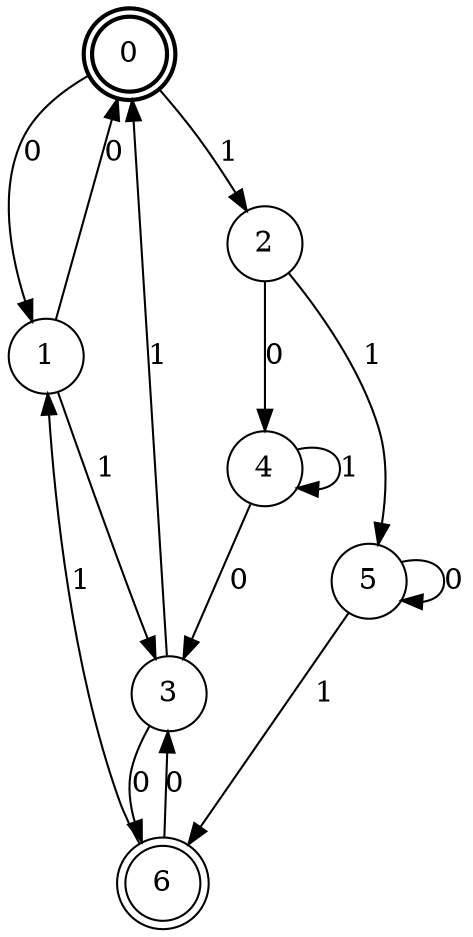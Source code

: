 digraph Automat {
    node [shape = circle];
    0 [style = "bold"];
    0 [peripheries=2]
    0 -> 1 [label = "0"];
    0 -> 2 [label = "1"];
    1 -> 0 [label = "0"];
    1 -> 3 [label = "1"];
    2 -> 4 [label = "0"];
    2 -> 5 [label = "1"];
    3 -> 6 [label = "0"];
    3 -> 0 [label = "1"];
    4 -> 3 [label = "0"];
    4 -> 4 [label = "1"];
    5 -> 5 [label = "0"];
    5 -> 6 [label = "1"];
    6 [peripheries=2]
    6 -> 3 [label = "0"];
    6 -> 1 [label = "1"];
}
